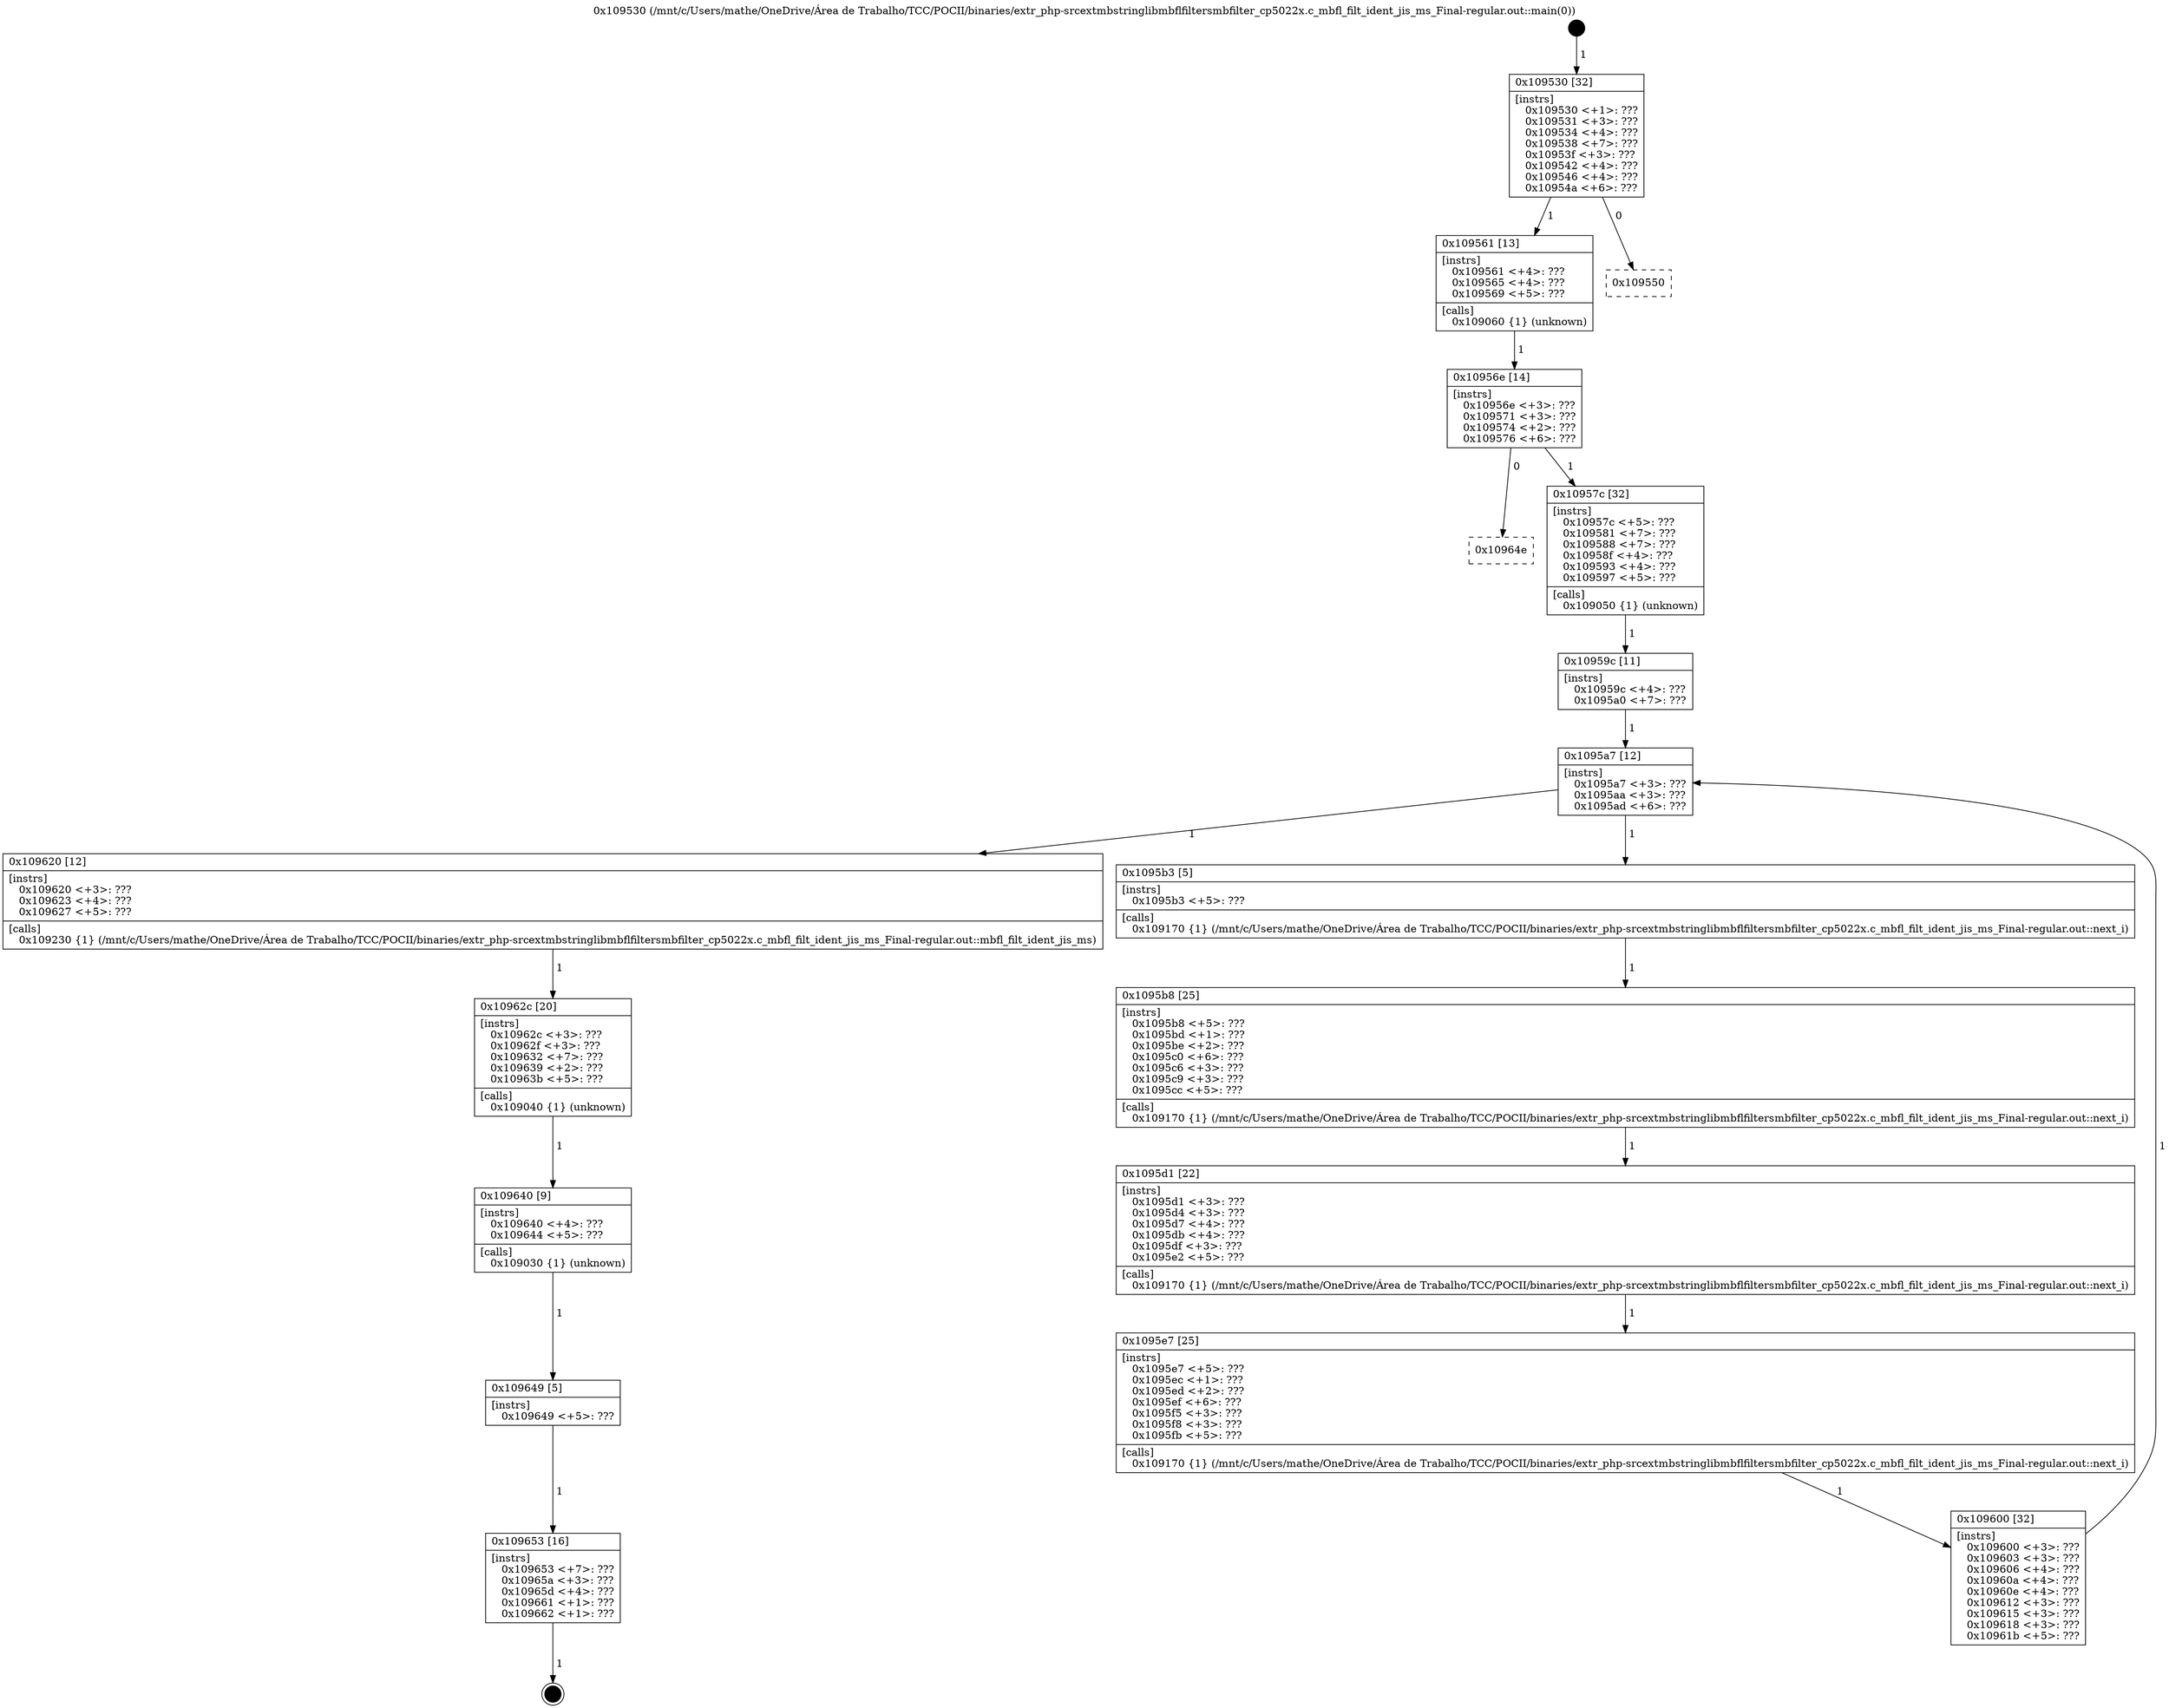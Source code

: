 digraph "0x109530" {
  label = "0x109530 (/mnt/c/Users/mathe/OneDrive/Área de Trabalho/TCC/POCII/binaries/extr_php-srcextmbstringlibmbflfiltersmbfilter_cp5022x.c_mbfl_filt_ident_jis_ms_Final-regular.out::main(0))"
  labelloc = "t"
  node[shape=record]

  Entry [label="",width=0.3,height=0.3,shape=circle,fillcolor=black,style=filled]
  "0x109530" [label="{
     0x109530 [32]\l
     | [instrs]\l
     &nbsp;&nbsp;0x109530 \<+1\>: ???\l
     &nbsp;&nbsp;0x109531 \<+3\>: ???\l
     &nbsp;&nbsp;0x109534 \<+4\>: ???\l
     &nbsp;&nbsp;0x109538 \<+7\>: ???\l
     &nbsp;&nbsp;0x10953f \<+3\>: ???\l
     &nbsp;&nbsp;0x109542 \<+4\>: ???\l
     &nbsp;&nbsp;0x109546 \<+4\>: ???\l
     &nbsp;&nbsp;0x10954a \<+6\>: ???\l
  }"]
  "0x109561" [label="{
     0x109561 [13]\l
     | [instrs]\l
     &nbsp;&nbsp;0x109561 \<+4\>: ???\l
     &nbsp;&nbsp;0x109565 \<+4\>: ???\l
     &nbsp;&nbsp;0x109569 \<+5\>: ???\l
     | [calls]\l
     &nbsp;&nbsp;0x109060 \{1\} (unknown)\l
  }"]
  "0x109550" [label="{
     0x109550\l
  }", style=dashed]
  "0x10956e" [label="{
     0x10956e [14]\l
     | [instrs]\l
     &nbsp;&nbsp;0x10956e \<+3\>: ???\l
     &nbsp;&nbsp;0x109571 \<+3\>: ???\l
     &nbsp;&nbsp;0x109574 \<+2\>: ???\l
     &nbsp;&nbsp;0x109576 \<+6\>: ???\l
  }"]
  "0x10964e" [label="{
     0x10964e\l
  }", style=dashed]
  "0x10957c" [label="{
     0x10957c [32]\l
     | [instrs]\l
     &nbsp;&nbsp;0x10957c \<+5\>: ???\l
     &nbsp;&nbsp;0x109581 \<+7\>: ???\l
     &nbsp;&nbsp;0x109588 \<+7\>: ???\l
     &nbsp;&nbsp;0x10958f \<+4\>: ???\l
     &nbsp;&nbsp;0x109593 \<+4\>: ???\l
     &nbsp;&nbsp;0x109597 \<+5\>: ???\l
     | [calls]\l
     &nbsp;&nbsp;0x109050 \{1\} (unknown)\l
  }"]
  Exit [label="",width=0.3,height=0.3,shape=circle,fillcolor=black,style=filled,peripheries=2]
  "0x1095a7" [label="{
     0x1095a7 [12]\l
     | [instrs]\l
     &nbsp;&nbsp;0x1095a7 \<+3\>: ???\l
     &nbsp;&nbsp;0x1095aa \<+3\>: ???\l
     &nbsp;&nbsp;0x1095ad \<+6\>: ???\l
  }"]
  "0x109620" [label="{
     0x109620 [12]\l
     | [instrs]\l
     &nbsp;&nbsp;0x109620 \<+3\>: ???\l
     &nbsp;&nbsp;0x109623 \<+4\>: ???\l
     &nbsp;&nbsp;0x109627 \<+5\>: ???\l
     | [calls]\l
     &nbsp;&nbsp;0x109230 \{1\} (/mnt/c/Users/mathe/OneDrive/Área de Trabalho/TCC/POCII/binaries/extr_php-srcextmbstringlibmbflfiltersmbfilter_cp5022x.c_mbfl_filt_ident_jis_ms_Final-regular.out::mbfl_filt_ident_jis_ms)\l
  }"]
  "0x1095b3" [label="{
     0x1095b3 [5]\l
     | [instrs]\l
     &nbsp;&nbsp;0x1095b3 \<+5\>: ???\l
     | [calls]\l
     &nbsp;&nbsp;0x109170 \{1\} (/mnt/c/Users/mathe/OneDrive/Área de Trabalho/TCC/POCII/binaries/extr_php-srcextmbstringlibmbflfiltersmbfilter_cp5022x.c_mbfl_filt_ident_jis_ms_Final-regular.out::next_i)\l
  }"]
  "0x1095b8" [label="{
     0x1095b8 [25]\l
     | [instrs]\l
     &nbsp;&nbsp;0x1095b8 \<+5\>: ???\l
     &nbsp;&nbsp;0x1095bd \<+1\>: ???\l
     &nbsp;&nbsp;0x1095be \<+2\>: ???\l
     &nbsp;&nbsp;0x1095c0 \<+6\>: ???\l
     &nbsp;&nbsp;0x1095c6 \<+3\>: ???\l
     &nbsp;&nbsp;0x1095c9 \<+3\>: ???\l
     &nbsp;&nbsp;0x1095cc \<+5\>: ???\l
     | [calls]\l
     &nbsp;&nbsp;0x109170 \{1\} (/mnt/c/Users/mathe/OneDrive/Área de Trabalho/TCC/POCII/binaries/extr_php-srcextmbstringlibmbflfiltersmbfilter_cp5022x.c_mbfl_filt_ident_jis_ms_Final-regular.out::next_i)\l
  }"]
  "0x1095d1" [label="{
     0x1095d1 [22]\l
     | [instrs]\l
     &nbsp;&nbsp;0x1095d1 \<+3\>: ???\l
     &nbsp;&nbsp;0x1095d4 \<+3\>: ???\l
     &nbsp;&nbsp;0x1095d7 \<+4\>: ???\l
     &nbsp;&nbsp;0x1095db \<+4\>: ???\l
     &nbsp;&nbsp;0x1095df \<+3\>: ???\l
     &nbsp;&nbsp;0x1095e2 \<+5\>: ???\l
     | [calls]\l
     &nbsp;&nbsp;0x109170 \{1\} (/mnt/c/Users/mathe/OneDrive/Área de Trabalho/TCC/POCII/binaries/extr_php-srcextmbstringlibmbflfiltersmbfilter_cp5022x.c_mbfl_filt_ident_jis_ms_Final-regular.out::next_i)\l
  }"]
  "0x1095e7" [label="{
     0x1095e7 [25]\l
     | [instrs]\l
     &nbsp;&nbsp;0x1095e7 \<+5\>: ???\l
     &nbsp;&nbsp;0x1095ec \<+1\>: ???\l
     &nbsp;&nbsp;0x1095ed \<+2\>: ???\l
     &nbsp;&nbsp;0x1095ef \<+6\>: ???\l
     &nbsp;&nbsp;0x1095f5 \<+3\>: ???\l
     &nbsp;&nbsp;0x1095f8 \<+3\>: ???\l
     &nbsp;&nbsp;0x1095fb \<+5\>: ???\l
     | [calls]\l
     &nbsp;&nbsp;0x109170 \{1\} (/mnt/c/Users/mathe/OneDrive/Área de Trabalho/TCC/POCII/binaries/extr_php-srcextmbstringlibmbflfiltersmbfilter_cp5022x.c_mbfl_filt_ident_jis_ms_Final-regular.out::next_i)\l
  }"]
  "0x109600" [label="{
     0x109600 [32]\l
     | [instrs]\l
     &nbsp;&nbsp;0x109600 \<+3\>: ???\l
     &nbsp;&nbsp;0x109603 \<+3\>: ???\l
     &nbsp;&nbsp;0x109606 \<+4\>: ???\l
     &nbsp;&nbsp;0x10960a \<+4\>: ???\l
     &nbsp;&nbsp;0x10960e \<+4\>: ???\l
     &nbsp;&nbsp;0x109612 \<+3\>: ???\l
     &nbsp;&nbsp;0x109615 \<+3\>: ???\l
     &nbsp;&nbsp;0x109618 \<+3\>: ???\l
     &nbsp;&nbsp;0x10961b \<+5\>: ???\l
  }"]
  "0x10959c" [label="{
     0x10959c [11]\l
     | [instrs]\l
     &nbsp;&nbsp;0x10959c \<+4\>: ???\l
     &nbsp;&nbsp;0x1095a0 \<+7\>: ???\l
  }"]
  "0x10962c" [label="{
     0x10962c [20]\l
     | [instrs]\l
     &nbsp;&nbsp;0x10962c \<+3\>: ???\l
     &nbsp;&nbsp;0x10962f \<+3\>: ???\l
     &nbsp;&nbsp;0x109632 \<+7\>: ???\l
     &nbsp;&nbsp;0x109639 \<+2\>: ???\l
     &nbsp;&nbsp;0x10963b \<+5\>: ???\l
     | [calls]\l
     &nbsp;&nbsp;0x109040 \{1\} (unknown)\l
  }"]
  "0x109640" [label="{
     0x109640 [9]\l
     | [instrs]\l
     &nbsp;&nbsp;0x109640 \<+4\>: ???\l
     &nbsp;&nbsp;0x109644 \<+5\>: ???\l
     | [calls]\l
     &nbsp;&nbsp;0x109030 \{1\} (unknown)\l
  }"]
  "0x109649" [label="{
     0x109649 [5]\l
     | [instrs]\l
     &nbsp;&nbsp;0x109649 \<+5\>: ???\l
  }"]
  "0x109653" [label="{
     0x109653 [16]\l
     | [instrs]\l
     &nbsp;&nbsp;0x109653 \<+7\>: ???\l
     &nbsp;&nbsp;0x10965a \<+3\>: ???\l
     &nbsp;&nbsp;0x10965d \<+4\>: ???\l
     &nbsp;&nbsp;0x109661 \<+1\>: ???\l
     &nbsp;&nbsp;0x109662 \<+1\>: ???\l
  }"]
  Entry -> "0x109530" [label=" 1"]
  "0x109530" -> "0x109561" [label=" 1"]
  "0x109530" -> "0x109550" [label=" 0"]
  "0x109561" -> "0x10956e" [label=" 1"]
  "0x10956e" -> "0x10964e" [label=" 0"]
  "0x10956e" -> "0x10957c" [label=" 1"]
  "0x109653" -> Exit [label=" 1"]
  "0x10957c" -> "0x10959c" [label=" 1"]
  "0x1095a7" -> "0x109620" [label=" 1"]
  "0x1095a7" -> "0x1095b3" [label=" 1"]
  "0x1095b3" -> "0x1095b8" [label=" 1"]
  "0x1095b8" -> "0x1095d1" [label=" 1"]
  "0x1095d1" -> "0x1095e7" [label=" 1"]
  "0x1095e7" -> "0x109600" [label=" 1"]
  "0x10959c" -> "0x1095a7" [label=" 1"]
  "0x109600" -> "0x1095a7" [label=" 1"]
  "0x109620" -> "0x10962c" [label=" 1"]
  "0x10962c" -> "0x109640" [label=" 1"]
  "0x109640" -> "0x109649" [label=" 1"]
  "0x109649" -> "0x109653" [label=" 1"]
}
